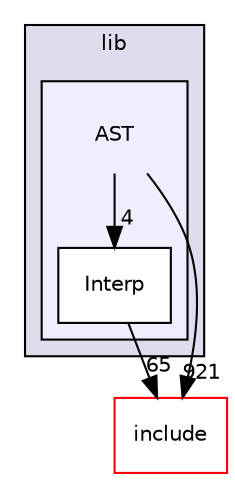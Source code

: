 digraph "lib/AST" {
  bgcolor=transparent;
  compound=true
  node [ fontsize="10", fontname="Helvetica"];
  edge [ labelfontsize="10", labelfontname="Helvetica"];
  subgraph clusterdir_97aefd0d527b934f1d99a682da8fe6a9 {
    graph [ bgcolor="#ddddee", pencolor="black", label="lib" fontname="Helvetica", fontsize="10", URL="dir_97aefd0d527b934f1d99a682da8fe6a9.html"]
  subgraph clusterdir_be95c164085cbd90049652f7bab3dca9 {
    graph [ bgcolor="#eeeeff", pencolor="black", label="" URL="dir_be95c164085cbd90049652f7bab3dca9.html"];
    dir_be95c164085cbd90049652f7bab3dca9 [shape=plaintext label="AST"];
    dir_019c83f51184ccc565fb812fea543dc2 [shape=box label="Interp" color="black" fillcolor="white" style="filled" URL="dir_019c83f51184ccc565fb812fea543dc2.html"];
  }
  }
  dir_d44c64559bbebec7f509842c48db8b23 [shape=box label="include" color="red" URL="dir_d44c64559bbebec7f509842c48db8b23.html"];
  dir_019c83f51184ccc565fb812fea543dc2->dir_d44c64559bbebec7f509842c48db8b23 [headlabel="65", labeldistance=1.5 headhref="dir_000104_000001.html"];
  dir_be95c164085cbd90049652f7bab3dca9->dir_019c83f51184ccc565fb812fea543dc2 [headlabel="4", labeldistance=1.5 headhref="dir_000032_000104.html"];
  dir_be95c164085cbd90049652f7bab3dca9->dir_d44c64559bbebec7f509842c48db8b23 [headlabel="921", labeldistance=1.5 headhref="dir_000032_000001.html"];
}
